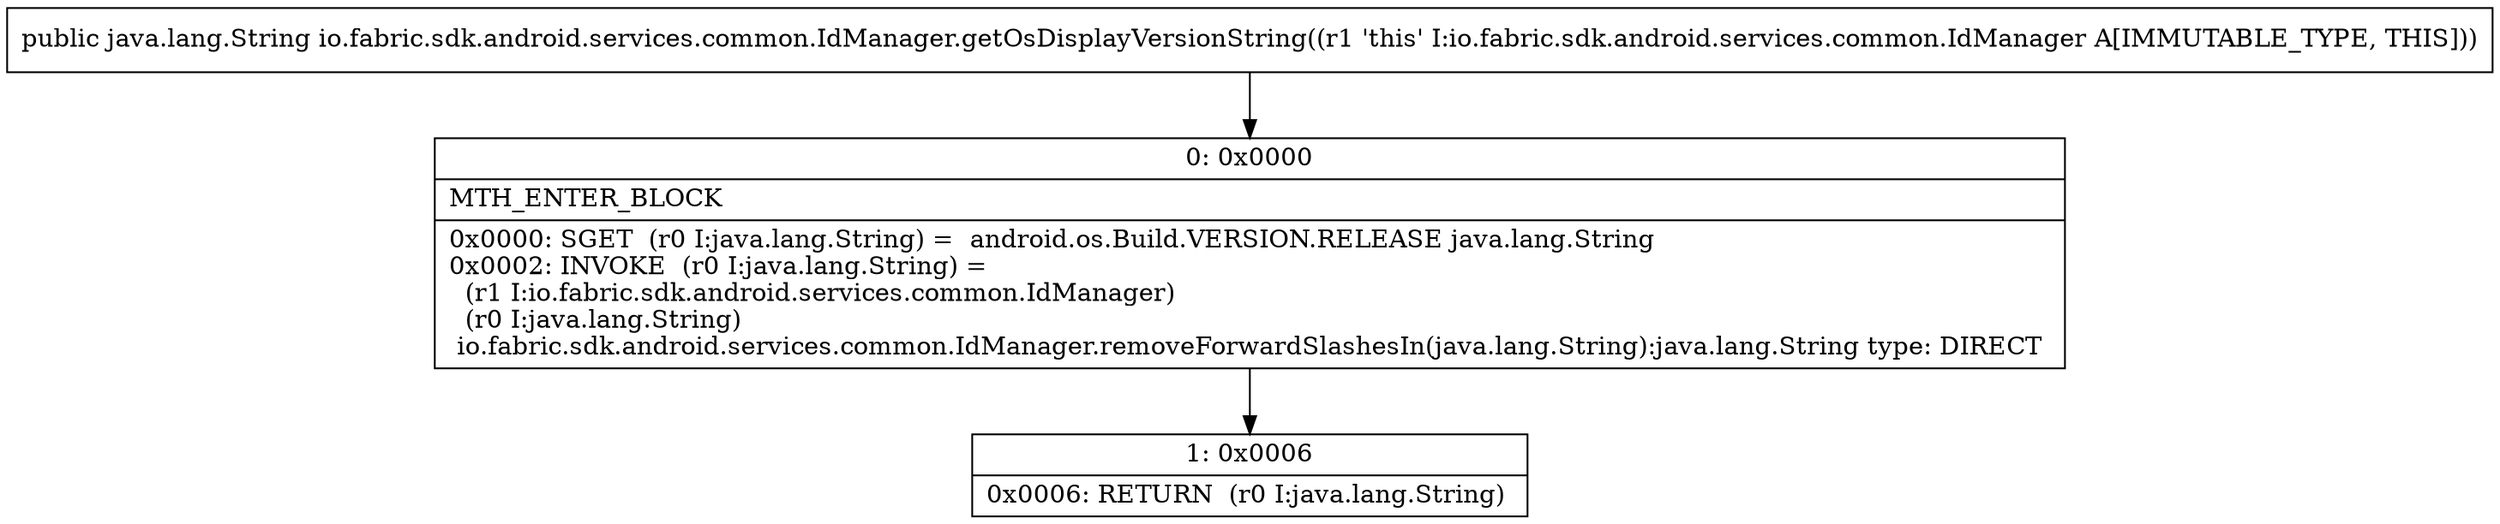 digraph "CFG forio.fabric.sdk.android.services.common.IdManager.getOsDisplayVersionString()Ljava\/lang\/String;" {
Node_0 [shape=record,label="{0\:\ 0x0000|MTH_ENTER_BLOCK\l|0x0000: SGET  (r0 I:java.lang.String) =  android.os.Build.VERSION.RELEASE java.lang.String \l0x0002: INVOKE  (r0 I:java.lang.String) = \l  (r1 I:io.fabric.sdk.android.services.common.IdManager)\l  (r0 I:java.lang.String)\l io.fabric.sdk.android.services.common.IdManager.removeForwardSlashesIn(java.lang.String):java.lang.String type: DIRECT \l}"];
Node_1 [shape=record,label="{1\:\ 0x0006|0x0006: RETURN  (r0 I:java.lang.String) \l}"];
MethodNode[shape=record,label="{public java.lang.String io.fabric.sdk.android.services.common.IdManager.getOsDisplayVersionString((r1 'this' I:io.fabric.sdk.android.services.common.IdManager A[IMMUTABLE_TYPE, THIS])) }"];
MethodNode -> Node_0;
Node_0 -> Node_1;
}

